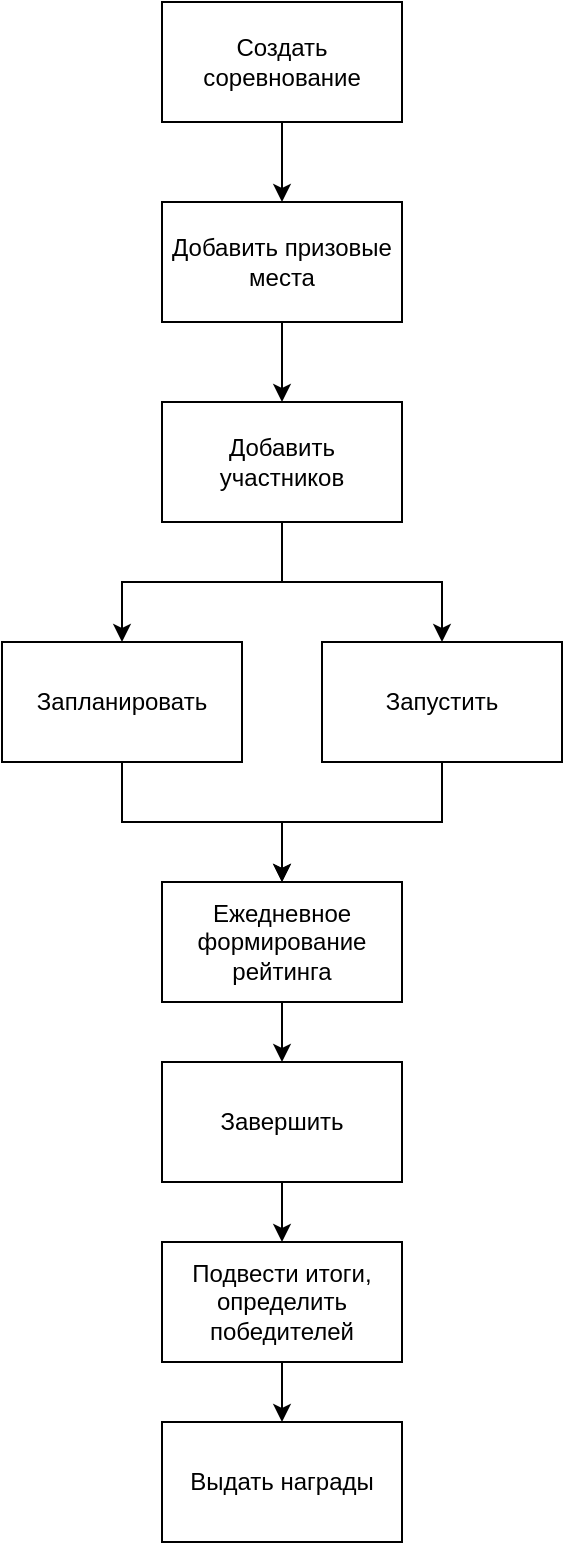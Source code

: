 <mxfile version="22.0.8" type="github">
  <diagram name="Page-1" id="mkiI_pGD4ofqKNA4xwyw">
    <mxGraphModel dx="1000" dy="546" grid="1" gridSize="10" guides="1" tooltips="1" connect="1" arrows="1" fold="1" page="1" pageScale="1" pageWidth="1200" pageHeight="1920" math="0" shadow="0">
      <root>
        <mxCell id="0" />
        <mxCell id="1" parent="0" />
        <mxCell id="BlL1KjPirwgMcjWJh_a4-8" style="edgeStyle=orthogonalEdgeStyle;rounded=0;orthogonalLoop=1;jettySize=auto;html=1;" edge="1" parent="1" source="BlL1KjPirwgMcjWJh_a4-3" target="BlL1KjPirwgMcjWJh_a4-5">
          <mxGeometry relative="1" as="geometry" />
        </mxCell>
        <mxCell id="BlL1KjPirwgMcjWJh_a4-3" value="Создать соревнование" style="whiteSpace=wrap;html=1;" vertex="1" parent="1">
          <mxGeometry x="440" y="160" width="120" height="60" as="geometry" />
        </mxCell>
        <mxCell id="BlL1KjPirwgMcjWJh_a4-10" style="edgeStyle=orthogonalEdgeStyle;rounded=0;orthogonalLoop=1;jettySize=auto;html=1;" edge="1" parent="1" source="BlL1KjPirwgMcjWJh_a4-4" target="BlL1KjPirwgMcjWJh_a4-7">
          <mxGeometry relative="1" as="geometry" />
        </mxCell>
        <mxCell id="BlL1KjPirwgMcjWJh_a4-11" style="edgeStyle=orthogonalEdgeStyle;rounded=0;orthogonalLoop=1;jettySize=auto;html=1;" edge="1" parent="1" source="BlL1KjPirwgMcjWJh_a4-4" target="BlL1KjPirwgMcjWJh_a4-6">
          <mxGeometry relative="1" as="geometry" />
        </mxCell>
        <mxCell id="BlL1KjPirwgMcjWJh_a4-4" value="Добавить участников" style="whiteSpace=wrap;html=1;" vertex="1" parent="1">
          <mxGeometry x="440" y="360" width="120" height="60" as="geometry" />
        </mxCell>
        <mxCell id="BlL1KjPirwgMcjWJh_a4-9" style="edgeStyle=orthogonalEdgeStyle;rounded=0;orthogonalLoop=1;jettySize=auto;html=1;" edge="1" parent="1" source="BlL1KjPirwgMcjWJh_a4-5" target="BlL1KjPirwgMcjWJh_a4-4">
          <mxGeometry relative="1" as="geometry" />
        </mxCell>
        <mxCell id="BlL1KjPirwgMcjWJh_a4-5" value="Добавить призовые места" style="whiteSpace=wrap;html=1;" vertex="1" parent="1">
          <mxGeometry x="440" y="260" width="120" height="60" as="geometry" />
        </mxCell>
        <mxCell id="BlL1KjPirwgMcjWJh_a4-12" style="edgeStyle=orthogonalEdgeStyle;rounded=0;orthogonalLoop=1;jettySize=auto;html=1;" edge="1" parent="1" source="BlL1KjPirwgMcjWJh_a4-6" target="BlL1KjPirwgMcjWJh_a4-13">
          <mxGeometry relative="1" as="geometry" />
        </mxCell>
        <mxCell id="BlL1KjPirwgMcjWJh_a4-6" value="Запланировать" style="whiteSpace=wrap;html=1;" vertex="1" parent="1">
          <mxGeometry x="360" y="480" width="120" height="60" as="geometry" />
        </mxCell>
        <mxCell id="BlL1KjPirwgMcjWJh_a4-14" value="" style="edgeStyle=orthogonalEdgeStyle;rounded=0;orthogonalLoop=1;jettySize=auto;html=1;" edge="1" parent="1" source="BlL1KjPirwgMcjWJh_a4-7" target="BlL1KjPirwgMcjWJh_a4-13">
          <mxGeometry relative="1" as="geometry" />
        </mxCell>
        <mxCell id="BlL1KjPirwgMcjWJh_a4-7" value="Запустить" style="whiteSpace=wrap;html=1;" vertex="1" parent="1">
          <mxGeometry x="520" y="480" width="120" height="60" as="geometry" />
        </mxCell>
        <mxCell id="BlL1KjPirwgMcjWJh_a4-19" style="edgeStyle=orthogonalEdgeStyle;rounded=0;orthogonalLoop=1;jettySize=auto;html=1;" edge="1" parent="1" source="BlL1KjPirwgMcjWJh_a4-16" target="BlL1KjPirwgMcjWJh_a4-17">
          <mxGeometry relative="1" as="geometry" />
        </mxCell>
        <mxCell id="BlL1KjPirwgMcjWJh_a4-13" value="Ежедневное формирование рейтинга" style="whiteSpace=wrap;html=1;" vertex="1" parent="1">
          <mxGeometry x="440" y="600" width="120" height="60" as="geometry" />
        </mxCell>
        <mxCell id="BlL1KjPirwgMcjWJh_a4-21" style="edgeStyle=orthogonalEdgeStyle;rounded=0;orthogonalLoop=1;jettySize=auto;html=1;" edge="1" parent="1" source="BlL1KjPirwgMcjWJh_a4-17" target="BlL1KjPirwgMcjWJh_a4-20">
          <mxGeometry relative="1" as="geometry" />
        </mxCell>
        <mxCell id="BlL1KjPirwgMcjWJh_a4-16" value="Завершить" style="whiteSpace=wrap;html=1;" vertex="1" parent="1">
          <mxGeometry x="440" y="690" width="120" height="60" as="geometry" />
        </mxCell>
        <mxCell id="BlL1KjPirwgMcjWJh_a4-18" style="edgeStyle=orthogonalEdgeStyle;rounded=0;orthogonalLoop=1;jettySize=auto;html=1;" edge="1" parent="1" source="BlL1KjPirwgMcjWJh_a4-13" target="BlL1KjPirwgMcjWJh_a4-16">
          <mxGeometry relative="1" as="geometry" />
        </mxCell>
        <mxCell id="BlL1KjPirwgMcjWJh_a4-17" value="Подвести итоги, определить победителей" style="whiteSpace=wrap;html=1;" vertex="1" parent="1">
          <mxGeometry x="440" y="780" width="120" height="60" as="geometry" />
        </mxCell>
        <mxCell id="BlL1KjPirwgMcjWJh_a4-20" value="Выдать награды" style="whiteSpace=wrap;html=1;" vertex="1" parent="1">
          <mxGeometry x="440" y="870" width="120" height="60" as="geometry" />
        </mxCell>
      </root>
    </mxGraphModel>
  </diagram>
</mxfile>
